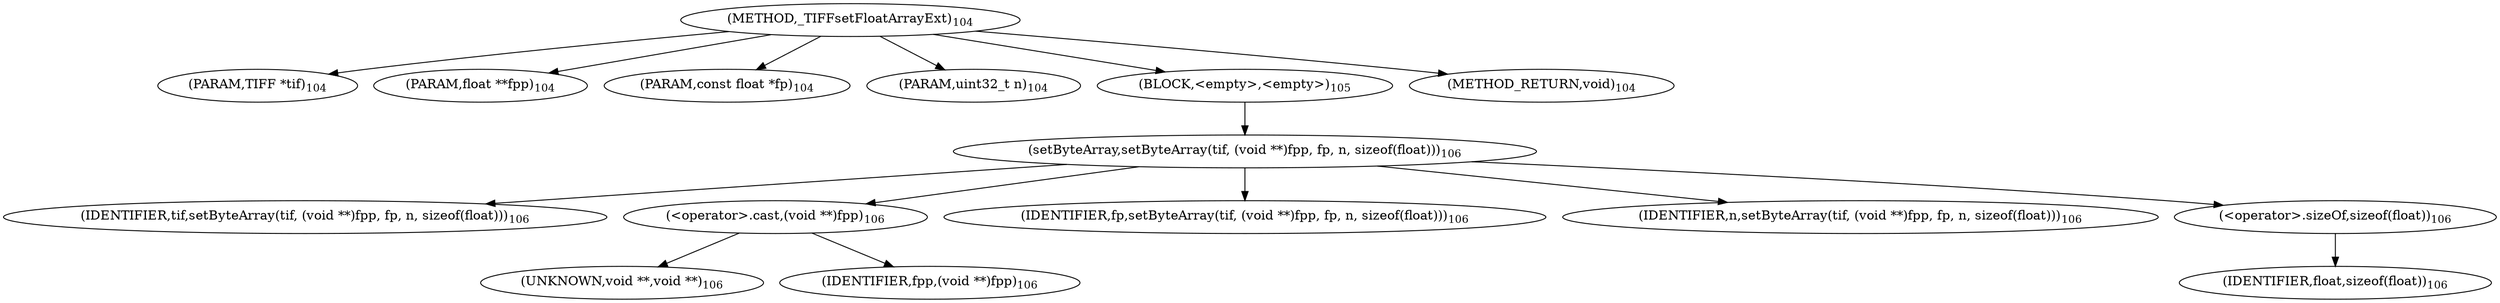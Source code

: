 digraph "_TIFFsetFloatArrayExt" {  
"39846" [label = <(METHOD,_TIFFsetFloatArrayExt)<SUB>104</SUB>> ]
"39847" [label = <(PARAM,TIFF *tif)<SUB>104</SUB>> ]
"39848" [label = <(PARAM,float **fpp)<SUB>104</SUB>> ]
"39849" [label = <(PARAM,const float *fp)<SUB>104</SUB>> ]
"39850" [label = <(PARAM,uint32_t n)<SUB>104</SUB>> ]
"39851" [label = <(BLOCK,&lt;empty&gt;,&lt;empty&gt;)<SUB>105</SUB>> ]
"39852" [label = <(setByteArray,setByteArray(tif, (void **)fpp, fp, n, sizeof(float)))<SUB>106</SUB>> ]
"39853" [label = <(IDENTIFIER,tif,setByteArray(tif, (void **)fpp, fp, n, sizeof(float)))<SUB>106</SUB>> ]
"39854" [label = <(&lt;operator&gt;.cast,(void **)fpp)<SUB>106</SUB>> ]
"39855" [label = <(UNKNOWN,void **,void **)<SUB>106</SUB>> ]
"39856" [label = <(IDENTIFIER,fpp,(void **)fpp)<SUB>106</SUB>> ]
"39857" [label = <(IDENTIFIER,fp,setByteArray(tif, (void **)fpp, fp, n, sizeof(float)))<SUB>106</SUB>> ]
"39858" [label = <(IDENTIFIER,n,setByteArray(tif, (void **)fpp, fp, n, sizeof(float)))<SUB>106</SUB>> ]
"39859" [label = <(&lt;operator&gt;.sizeOf,sizeof(float))<SUB>106</SUB>> ]
"39860" [label = <(IDENTIFIER,float,sizeof(float))<SUB>106</SUB>> ]
"39861" [label = <(METHOD_RETURN,void)<SUB>104</SUB>> ]
  "39846" -> "39847" 
  "39846" -> "39848" 
  "39846" -> "39849" 
  "39846" -> "39850" 
  "39846" -> "39851" 
  "39846" -> "39861" 
  "39851" -> "39852" 
  "39852" -> "39853" 
  "39852" -> "39854" 
  "39852" -> "39857" 
  "39852" -> "39858" 
  "39852" -> "39859" 
  "39854" -> "39855" 
  "39854" -> "39856" 
  "39859" -> "39860" 
}
